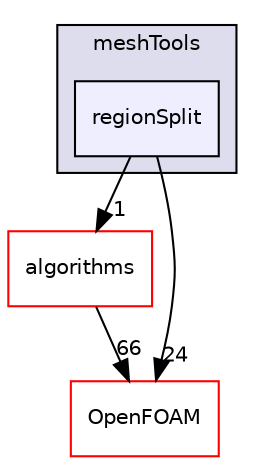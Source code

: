 digraph "src/meshTools/regionSplit" {
  bgcolor=transparent;
  compound=true
  node [ fontsize="10", fontname="Helvetica"];
  edge [ labelfontsize="10", labelfontname="Helvetica"];
  subgraph clusterdir_ae30ad0bef50cf391b24c614251bb9fd {
    graph [ bgcolor="#ddddee", pencolor="black", label="meshTools" fontname="Helvetica", fontsize="10", URL="dir_ae30ad0bef50cf391b24c614251bb9fd.html"]
  dir_e6eb7eb4a0044a29d56f0d9aa7020713 [shape=box, label="regionSplit", style="filled", fillcolor="#eeeeff", pencolor="black", URL="dir_e6eb7eb4a0044a29d56f0d9aa7020713.html"];
  }
  dir_488f81ac1e9f391f7800e42bf7f5bacd [shape=box label="algorithms" color="red" URL="dir_488f81ac1e9f391f7800e42bf7f5bacd.html"];
  dir_c5473ff19b20e6ec4dfe5c310b3778a8 [shape=box label="OpenFOAM" color="red" URL="dir_c5473ff19b20e6ec4dfe5c310b3778a8.html"];
  dir_e6eb7eb4a0044a29d56f0d9aa7020713->dir_488f81ac1e9f391f7800e42bf7f5bacd [headlabel="1", labeldistance=1.5 headhref="dir_001844_001784.html"];
  dir_e6eb7eb4a0044a29d56f0d9aa7020713->dir_c5473ff19b20e6ec4dfe5c310b3778a8 [headlabel="24", labeldistance=1.5 headhref="dir_001844_001929.html"];
  dir_488f81ac1e9f391f7800e42bf7f5bacd->dir_c5473ff19b20e6ec4dfe5c310b3778a8 [headlabel="66", labeldistance=1.5 headhref="dir_001784_001929.html"];
}
